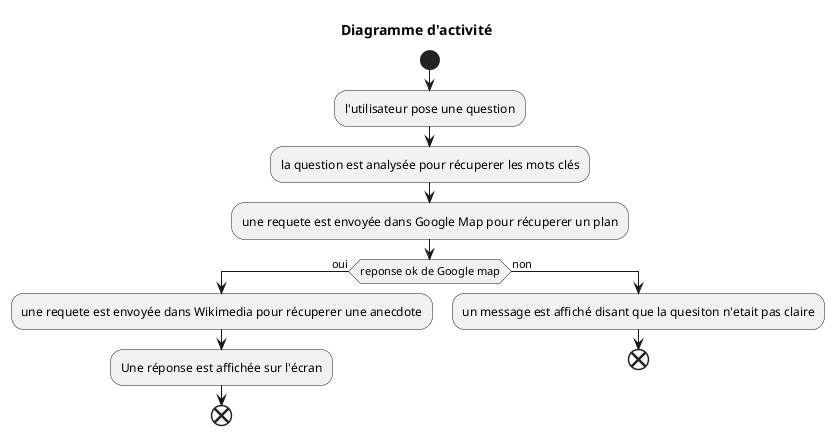 @startuml 04_activity
title Diagramme d'activité

start
:l'utilisateur pose une question;
:la question est analysée pour récuperer les mots clés;
:une requete est envoyée dans Google Map pour récuperer un plan;
if (reponse ok de Google map) then (oui)
:une requete est envoyée dans Wikimedia pour récuperer une anecdote;
:Une réponse est affichée sur l'écran;
end
else (non)
:un message est affiché disant que la quesiton n'etait pas claire;
end

@enduml